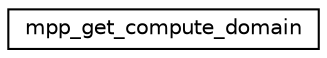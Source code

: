 digraph "Graphical Class Hierarchy"
{
 // INTERACTIVE_SVG=YES
 // LATEX_PDF_SIZE
  edge [fontname="Helvetica",fontsize="10",labelfontname="Helvetica",labelfontsize="10"];
  node [fontname="Helvetica",fontsize="10",shape=record];
  rankdir="LR";
  Node0 [label="mpp_get_compute_domain",height=0.2,width=0.4,color="black", fillcolor="white", style="filled",URL="$interfacempp__domains__mod_1_1mpp__get__compute__domain.html",tooltip="These routines retrieve the axis specifications associated with the compute domains...."];
}
